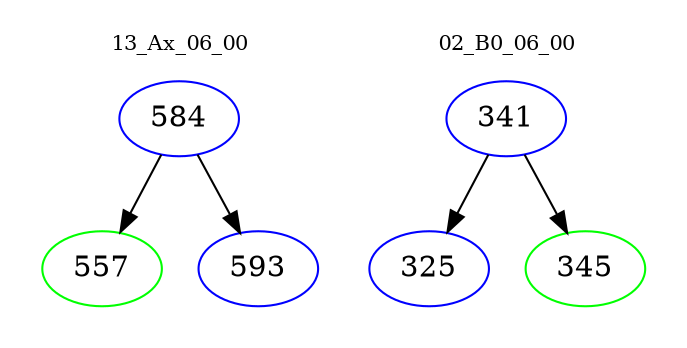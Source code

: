 digraph{
subgraph cluster_0 {
color = white
label = "13_Ax_06_00";
fontsize=10;
T0_584 [label="584", color="blue"]
T0_584 -> T0_557 [color="black"]
T0_557 [label="557", color="green"]
T0_584 -> T0_593 [color="black"]
T0_593 [label="593", color="blue"]
}
subgraph cluster_1 {
color = white
label = "02_B0_06_00";
fontsize=10;
T1_341 [label="341", color="blue"]
T1_341 -> T1_325 [color="black"]
T1_325 [label="325", color="blue"]
T1_341 -> T1_345 [color="black"]
T1_345 [label="345", color="green"]
}
}
